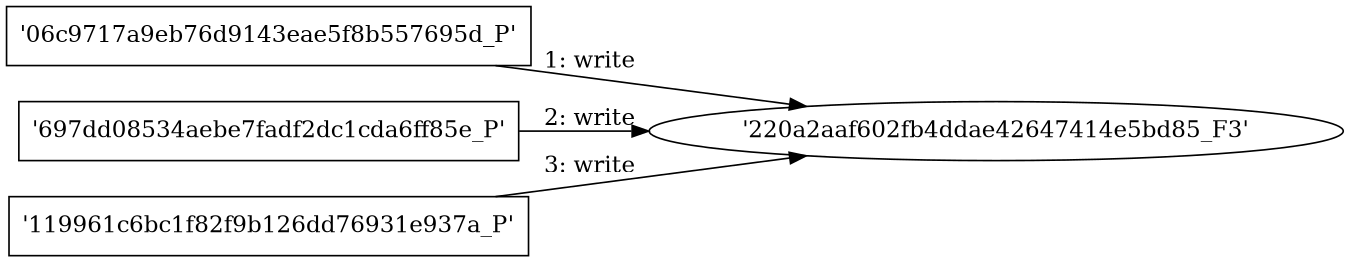 digraph "D:\Learning\Paper\apt\基于CTI的攻击预警\Dataset\攻击图\ASGfromALLCTI\Let's Destroy Democracy.dot" {
rankdir="LR"
size="9"
fixedsize="false"
splines="true"
nodesep=0.3
ranksep=0
fontsize=10
overlap="scalexy"
engine= "neato"
	"'220a2aaf602fb4ddae42647414e5bd85_F3'" [node_type=file shape=ellipse]
	"'06c9717a9eb76d9143eae5f8b557695d_P'" [node_type=Process shape=box]
	"'06c9717a9eb76d9143eae5f8b557695d_P'" -> "'220a2aaf602fb4ddae42647414e5bd85_F3'" [label="1: write"]
	"'220a2aaf602fb4ddae42647414e5bd85_F3'" [node_type=file shape=ellipse]
	"'697dd08534aebe7fadf2dc1cda6ff85e_P'" [node_type=Process shape=box]
	"'697dd08534aebe7fadf2dc1cda6ff85e_P'" -> "'220a2aaf602fb4ddae42647414e5bd85_F3'" [label="2: write"]
	"'220a2aaf602fb4ddae42647414e5bd85_F3'" [node_type=file shape=ellipse]
	"'119961c6bc1f82f9b126dd76931e937a_P'" [node_type=Process shape=box]
	"'119961c6bc1f82f9b126dd76931e937a_P'" -> "'220a2aaf602fb4ddae42647414e5bd85_F3'" [label="3: write"]
}
